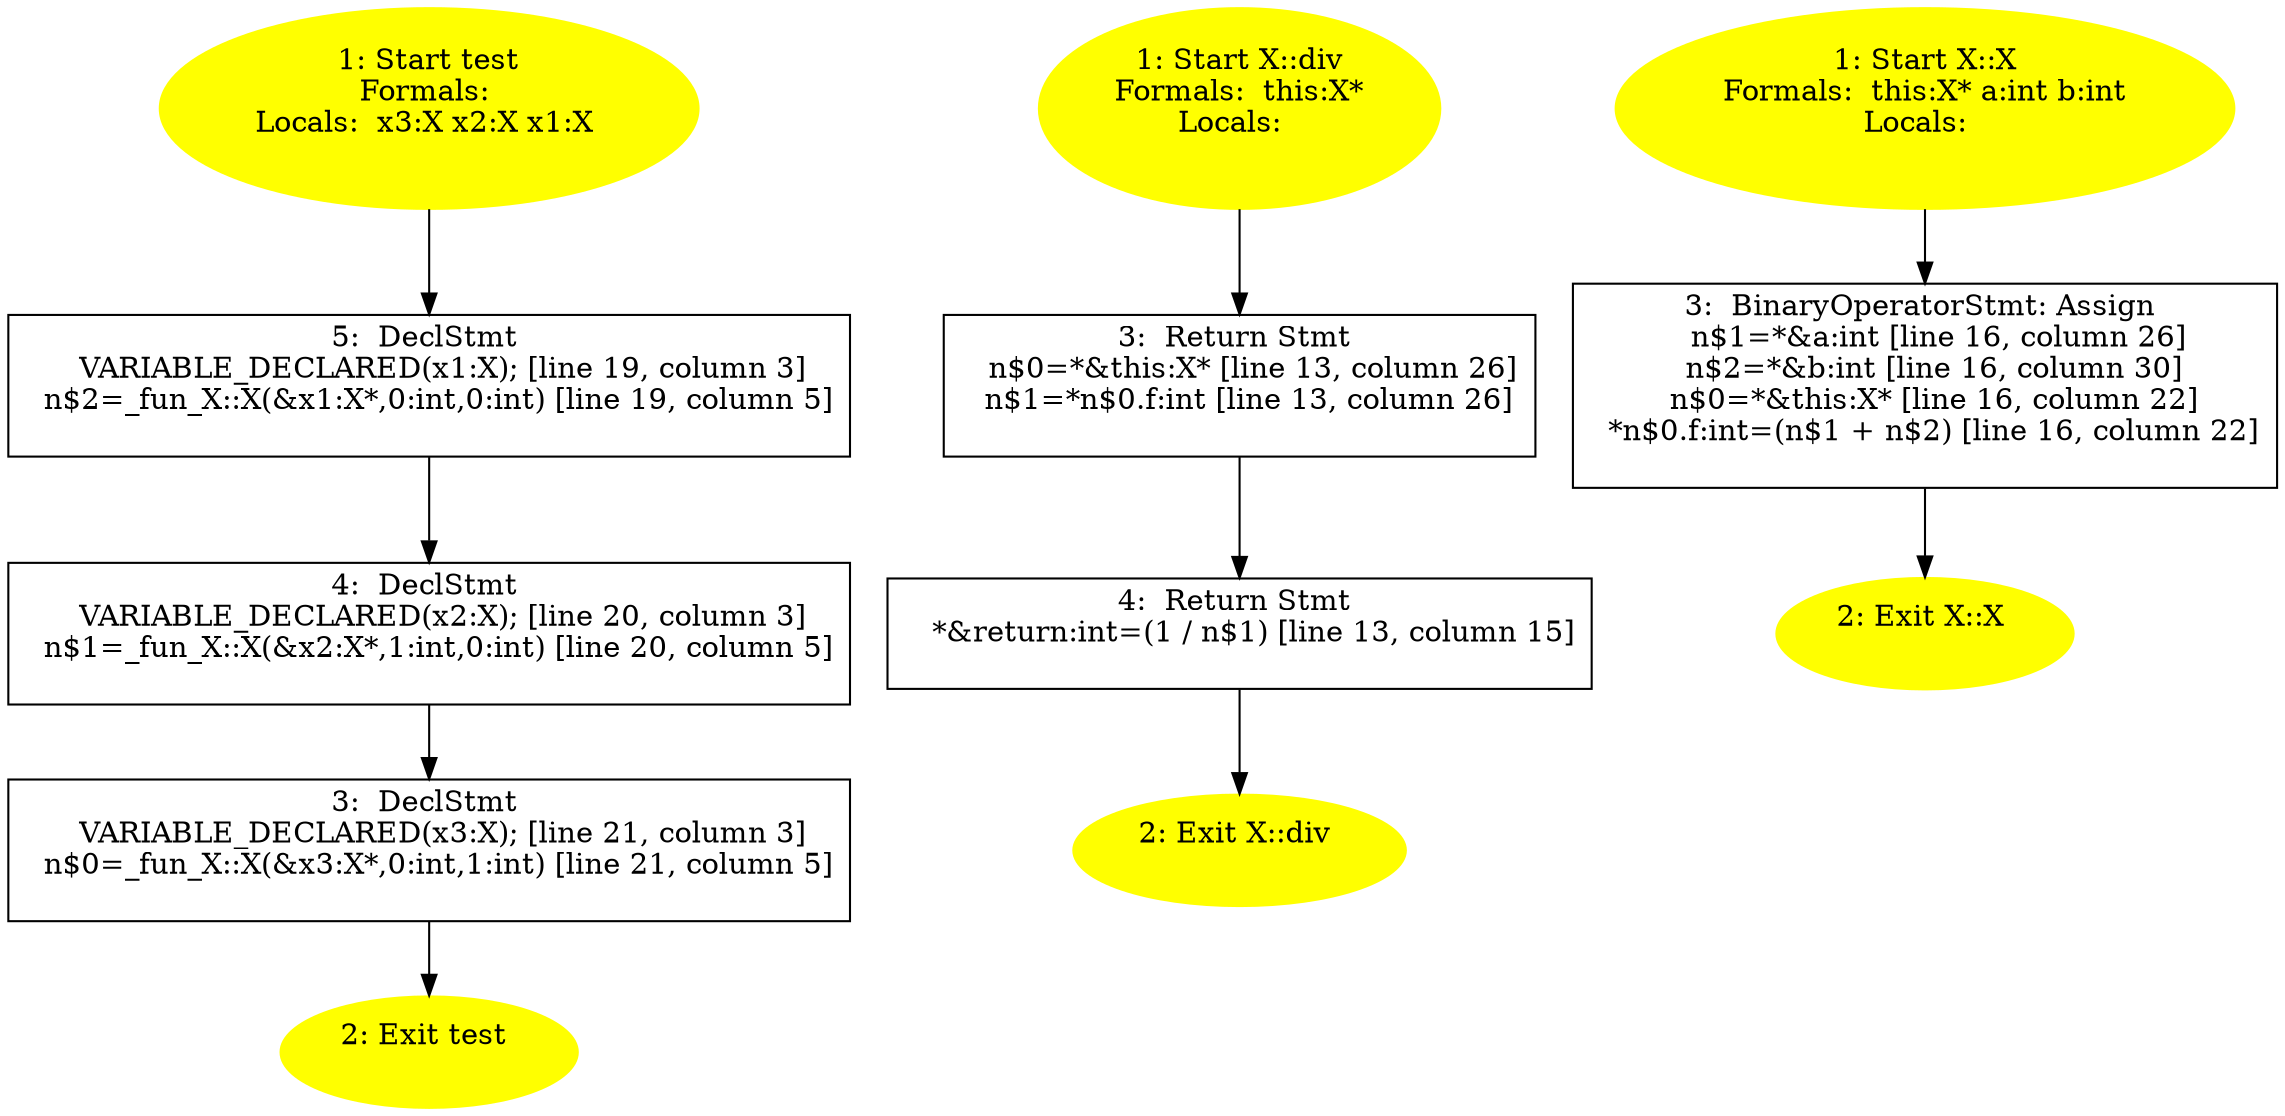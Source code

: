/* @generated */
digraph cfg {
"test#18241244337164948030.afc14f193ad97442_1" [label="1: Start test\nFormals: \nLocals:  x3:X x2:X x1:X \n  " color=yellow style=filled]
	

	 "test#18241244337164948030.afc14f193ad97442_1" -> "test#18241244337164948030.afc14f193ad97442_5" ;
"test#18241244337164948030.afc14f193ad97442_2" [label="2: Exit test \n  " color=yellow style=filled]
	

"test#18241244337164948030.afc14f193ad97442_3" [label="3:  DeclStmt \n   VARIABLE_DECLARED(x3:X); [line 21, column 3]\n  n$0=_fun_X::X(&x3:X*,0:int,1:int) [line 21, column 5]\n " shape="box"]
	

	 "test#18241244337164948030.afc14f193ad97442_3" -> "test#18241244337164948030.afc14f193ad97442_2" ;
"test#18241244337164948030.afc14f193ad97442_4" [label="4:  DeclStmt \n   VARIABLE_DECLARED(x2:X); [line 20, column 3]\n  n$1=_fun_X::X(&x2:X*,1:int,0:int) [line 20, column 5]\n " shape="box"]
	

	 "test#18241244337164948030.afc14f193ad97442_4" -> "test#18241244337164948030.afc14f193ad97442_3" ;
"test#18241244337164948030.afc14f193ad97442_5" [label="5:  DeclStmt \n   VARIABLE_DECLARED(x1:X); [line 19, column 3]\n  n$2=_fun_X::X(&x1:X*,0:int,0:int) [line 19, column 5]\n " shape="box"]
	

	 "test#18241244337164948030.afc14f193ad97442_5" -> "test#18241244337164948030.afc14f193ad97442_4" ;
"div#X#(18085298371773708552).78228fdd912ebeeb_1" [label="1: Start X::div\nFormals:  this:X*\nLocals:  \n  " color=yellow style=filled]
	

	 "div#X#(18085298371773708552).78228fdd912ebeeb_1" -> "div#X#(18085298371773708552).78228fdd912ebeeb_3" ;
"div#X#(18085298371773708552).78228fdd912ebeeb_2" [label="2: Exit X::div \n  " color=yellow style=filled]
	

"div#X#(18085298371773708552).78228fdd912ebeeb_3" [label="3:  Return Stmt \n   n$0=*&this:X* [line 13, column 26]\n  n$1=*n$0.f:int [line 13, column 26]\n " shape="box"]
	

	 "div#X#(18085298371773708552).78228fdd912ebeeb_3" -> "div#X#(18085298371773708552).78228fdd912ebeeb_4" ;
"div#X#(18085298371773708552).78228fdd912ebeeb_4" [label="4:  Return Stmt \n   *&return:int=(1 / n$1) [line 13, column 15]\n " shape="box"]
	

	 "div#X#(18085298371773708552).78228fdd912ebeeb_4" -> "div#X#(18085298371773708552).78228fdd912ebeeb_2" ;
"X#X#{14428669737419226111}.bcdced57ebd07811_1" [label="1: Start X::X\nFormals:  this:X* a:int b:int\nLocals:  \n  " color=yellow style=filled]
	

	 "X#X#{14428669737419226111}.bcdced57ebd07811_1" -> "X#X#{14428669737419226111}.bcdced57ebd07811_3" ;
"X#X#{14428669737419226111}.bcdced57ebd07811_2" [label="2: Exit X::X \n  " color=yellow style=filled]
	

"X#X#{14428669737419226111}.bcdced57ebd07811_3" [label="3:  BinaryOperatorStmt: Assign \n   n$1=*&a:int [line 16, column 26]\n  n$2=*&b:int [line 16, column 30]\n  n$0=*&this:X* [line 16, column 22]\n  *n$0.f:int=(n$1 + n$2) [line 16, column 22]\n " shape="box"]
	

	 "X#X#{14428669737419226111}.bcdced57ebd07811_3" -> "X#X#{14428669737419226111}.bcdced57ebd07811_2" ;
}
